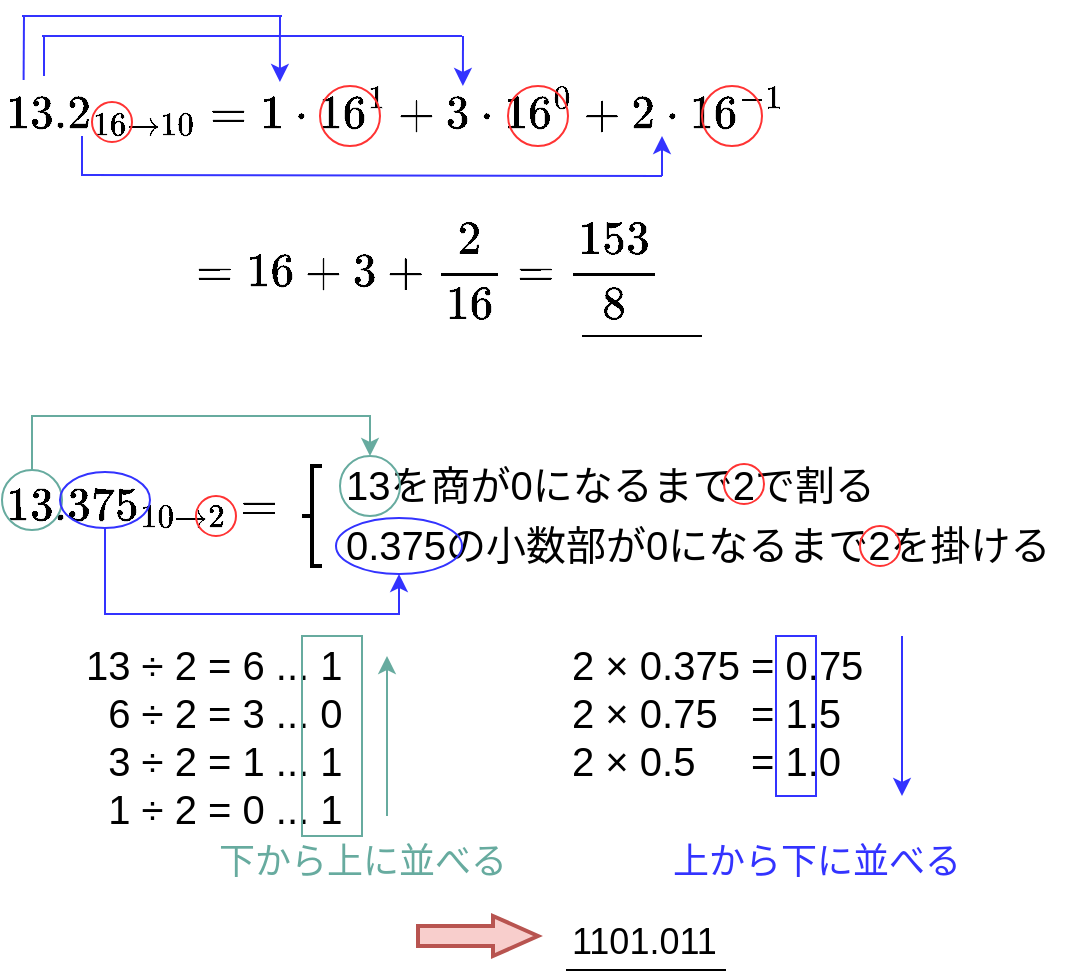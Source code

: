<mxfile version="11.3.0" type="device" pages="1"><diagram id="ZsJb6d2Ca2otnD4l2-6m" name="Page-1"><mxGraphModel dx="487" dy="660" grid="1" gridSize="10" guides="1" tooltips="1" connect="1" arrows="1" fold="1" page="1" pageScale="1" pageWidth="827" pageHeight="1169" math="1" shadow="0"><root><mxCell id="0"/><mxCell id="1" parent="0"/><mxCell id="-NpvucG_1J5mOSH0lK1v-2" value="&lt;font style=&quot;font-size: 20px&quot;&gt;`13.2_(16→10) = 1 * 16^1 + 3 * 16^0 + 2 * 16^-1`&lt;/font&gt;" style="text;html=1;resizable=0;points=[];autosize=1;align=left;verticalAlign=top;spacingTop=-4;" vertex="1" parent="1"><mxGeometry x="40" y="42" width="450" height="20" as="geometry"/></mxCell><mxCell id="-NpvucG_1J5mOSH0lK1v-3" value="&lt;font style=&quot;font-size: 20px&quot;&gt;`= 16 + 3 + 2/16 = 153/8`&lt;/font&gt;" style="text;html=1;resizable=0;points=[];autosize=1;align=left;verticalAlign=top;spacingTop=-4;" vertex="1" parent="1"><mxGeometry x="135" y="110" width="240" height="20" as="geometry"/></mxCell><mxCell id="-NpvucG_1J5mOSH0lK1v-4" value="" style="endArrow=none;html=1;" edge="1" parent="1"><mxGeometry width="50" height="50" relative="1" as="geometry"><mxPoint x="330" y="170" as="sourcePoint"/><mxPoint x="390" y="170" as="targetPoint"/></mxGeometry></mxCell><mxCell id="-NpvucG_1J5mOSH0lK1v-5" value="&lt;span style=&quot;font-size: 20px&quot;&gt;`13.375_(10→2) =`&lt;/span&gt;" style="text;html=1;resizable=0;points=[];autosize=1;align=left;verticalAlign=top;spacingTop=-4;" vertex="1" parent="1"><mxGeometry x="40" y="240" width="190" height="20" as="geometry"/></mxCell><mxCell id="-NpvucG_1J5mOSH0lK1v-6" value="&lt;span style=&quot;font-size: 20px&quot;&gt;13を商が0になるまで2で割る&lt;/span&gt;" style="text;html=1;resizable=0;points=[];autosize=1;align=left;verticalAlign=top;spacingTop=-4;" vertex="1" parent="1"><mxGeometry x="210" y="230" width="280" height="20" as="geometry"/></mxCell><mxCell id="-NpvucG_1J5mOSH0lK1v-7" value="&lt;span style=&quot;font-size: 20px&quot;&gt;0.375の小数部が0になるまで2を掛ける&lt;/span&gt;" style="text;html=1;resizable=0;points=[];autosize=1;align=left;verticalAlign=top;spacingTop=-4;" vertex="1" parent="1"><mxGeometry x="210" y="260" width="370" height="20" as="geometry"/></mxCell><mxCell id="-NpvucG_1J5mOSH0lK1v-8" value="" style="strokeWidth=2;html=1;shape=mxgraph.flowchart.annotation_2;align=left;pointerEvents=1" vertex="1" parent="1"><mxGeometry x="190" y="235" width="10" height="50" as="geometry"/></mxCell><mxCell id="-NpvucG_1J5mOSH0lK1v-11" value="" style="ellipse;whiteSpace=wrap;html=1;aspect=fixed;fillColor=none;strokeColor=#FF3333;" vertex="1" parent="1"><mxGeometry x="85" y="53" width="20" height="20" as="geometry"/></mxCell><mxCell id="-NpvucG_1J5mOSH0lK1v-14" value="" style="ellipse;whiteSpace=wrap;html=1;aspect=fixed;strokeColor=#FF3333;fillColor=none;" vertex="1" parent="1"><mxGeometry x="199" y="45" width="30" height="30" as="geometry"/></mxCell><mxCell id="-NpvucG_1J5mOSH0lK1v-19" value="" style="ellipse;whiteSpace=wrap;html=1;aspect=fixed;strokeColor=#FF3333;fillColor=none;" vertex="1" parent="1"><mxGeometry x="293" y="45" width="30" height="30" as="geometry"/></mxCell><mxCell id="-NpvucG_1J5mOSH0lK1v-20" value="" style="ellipse;whiteSpace=wrap;html=1;aspect=fixed;strokeColor=#FF3333;fillColor=none;" vertex="1" parent="1"><mxGeometry x="390" y="45" width="30" height="30" as="geometry"/></mxCell><mxCell id="-NpvucG_1J5mOSH0lK1v-21" value="" style="endArrow=none;html=1;exitX=0.024;exitY=0;exitDx=0;exitDy=0;exitPerimeter=0;strokeColor=#3333FF;endFill=0;" edge="1" parent="1" source="-NpvucG_1J5mOSH0lK1v-2"><mxGeometry width="50" height="50" relative="1" as="geometry"><mxPoint x="40" y="60" as="sourcePoint"/><mxPoint x="51" y="10" as="targetPoint"/></mxGeometry></mxCell><mxCell id="-NpvucG_1J5mOSH0lK1v-22" value="" style="endArrow=none;html=1;strokeColor=#3333FF;endFill=0;" edge="1" parent="1"><mxGeometry width="50" height="50" relative="1" as="geometry"><mxPoint x="50" y="10" as="sourcePoint"/><mxPoint x="180" y="10" as="targetPoint"/></mxGeometry></mxCell><mxCell id="-NpvucG_1J5mOSH0lK1v-23" value="" style="endArrow=classic;html=1;strokeColor=#3333FF;entryX=0.291;entryY=-0.15;entryDx=0;entryDy=0;entryPerimeter=0;" edge="1" parent="1"><mxGeometry width="50" height="50" relative="1" as="geometry"><mxPoint x="179" y="10" as="sourcePoint"/><mxPoint x="178.95" y="43" as="targetPoint"/></mxGeometry></mxCell><mxCell id="-NpvucG_1J5mOSH0lK1v-24" value="" style="endArrow=none;html=1;strokeColor=#3333FF;endFill=0;" edge="1" parent="1"><mxGeometry width="50" height="50" relative="1" as="geometry"><mxPoint x="61" y="40" as="sourcePoint"/><mxPoint x="61" y="20" as="targetPoint"/></mxGeometry></mxCell><mxCell id="-NpvucG_1J5mOSH0lK1v-25" value="" style="endArrow=none;html=1;strokeColor=#3333FF;endFill=0;" edge="1" parent="1"><mxGeometry width="50" height="50" relative="1" as="geometry"><mxPoint x="60" y="20" as="sourcePoint"/><mxPoint x="270" y="20" as="targetPoint"/></mxGeometry></mxCell><mxCell id="-NpvucG_1J5mOSH0lK1v-26" value="" style="endArrow=classic;html=1;strokeColor=#3333FF;entryX=0.291;entryY=-0.15;entryDx=0;entryDy=0;entryPerimeter=0;" edge="1" parent="1"><mxGeometry width="50" height="50" relative="1" as="geometry"><mxPoint x="270.5" y="20" as="sourcePoint"/><mxPoint x="270.45" y="45" as="targetPoint"/></mxGeometry></mxCell><mxCell id="-NpvucG_1J5mOSH0lK1v-27" value="" style="endArrow=none;html=1;strokeColor=#3333FF;endFill=0;" edge="1" parent="1"><mxGeometry width="50" height="50" relative="1" as="geometry"><mxPoint x="80" y="90" as="sourcePoint"/><mxPoint x="80" y="70" as="targetPoint"/></mxGeometry></mxCell><mxCell id="-NpvucG_1J5mOSH0lK1v-28" value="" style="endArrow=none;html=1;strokeColor=#3333FF;endFill=0;" edge="1" parent="1"><mxGeometry width="50" height="50" relative="1" as="geometry"><mxPoint x="80" y="89.5" as="sourcePoint"/><mxPoint x="370" y="90" as="targetPoint"/></mxGeometry></mxCell><mxCell id="-NpvucG_1J5mOSH0lK1v-29" value="" style="endArrow=classic;html=1;strokeColor=#3333FF;" edge="1" parent="1"><mxGeometry width="50" height="50" relative="1" as="geometry"><mxPoint x="370" y="90" as="sourcePoint"/><mxPoint x="370" y="70" as="targetPoint"/></mxGeometry></mxCell><mxCell id="-NpvucG_1J5mOSH0lK1v-37" style="edgeStyle=orthogonalEdgeStyle;rounded=0;orthogonalLoop=1;jettySize=auto;html=1;entryX=0.5;entryY=0;entryDx=0;entryDy=0;endArrow=classic;endFill=1;strokeColor=#67AB9F;" edge="1" parent="1" source="-NpvucG_1J5mOSH0lK1v-30" target="-NpvucG_1J5mOSH0lK1v-31"><mxGeometry relative="1" as="geometry"><Array as="points"><mxPoint x="55" y="210"/><mxPoint x="224" y="210"/></Array></mxGeometry></mxCell><mxCell id="-NpvucG_1J5mOSH0lK1v-30" value="" style="ellipse;whiteSpace=wrap;html=1;aspect=fixed;strokeColor=#67AB9F;fillColor=none;" vertex="1" parent="1"><mxGeometry x="40" y="237" width="30" height="30" as="geometry"/></mxCell><mxCell id="-NpvucG_1J5mOSH0lK1v-31" value="" style="ellipse;whiteSpace=wrap;html=1;aspect=fixed;strokeColor=#67AB9F;fillColor=none;" vertex="1" parent="1"><mxGeometry x="209" y="230" width="30" height="30" as="geometry"/></mxCell><mxCell id="-NpvucG_1J5mOSH0lK1v-34" style="edgeStyle=orthogonalEdgeStyle;rounded=0;orthogonalLoop=1;jettySize=auto;html=1;entryX=0.5;entryY=1;entryDx=0;entryDy=0;endArrow=classic;endFill=1;strokeColor=#3333FF;" edge="1" parent="1" source="-NpvucG_1J5mOSH0lK1v-32" target="-NpvucG_1J5mOSH0lK1v-33"><mxGeometry relative="1" as="geometry"><Array as="points"><mxPoint x="92" y="309"/><mxPoint x="239" y="309"/></Array></mxGeometry></mxCell><mxCell id="-NpvucG_1J5mOSH0lK1v-32" value="" style="ellipse;whiteSpace=wrap;html=1;strokeColor=#3333FF;fillColor=none;" vertex="1" parent="1"><mxGeometry x="69" y="238" width="45" height="28" as="geometry"/></mxCell><mxCell id="-NpvucG_1J5mOSH0lK1v-33" value="" style="ellipse;whiteSpace=wrap;html=1;strokeColor=#3333FF;fillColor=none;" vertex="1" parent="1"><mxGeometry x="207" y="261" width="63" height="28" as="geometry"/></mxCell><mxCell id="-NpvucG_1J5mOSH0lK1v-38" value="" style="ellipse;whiteSpace=wrap;html=1;aspect=fixed;fillColor=none;strokeColor=#FF3333;" vertex="1" parent="1"><mxGeometry x="137" y="250" width="20" height="20" as="geometry"/></mxCell><mxCell id="-NpvucG_1J5mOSH0lK1v-39" value="" style="ellipse;whiteSpace=wrap;html=1;aspect=fixed;strokeColor=#FF3333;fillColor=none;" vertex="1" parent="1"><mxGeometry x="401" y="234" width="20" height="20" as="geometry"/></mxCell><mxCell id="-NpvucG_1J5mOSH0lK1v-40" value="" style="ellipse;whiteSpace=wrap;html=1;aspect=fixed;strokeColor=#FF3333;fillColor=none;" vertex="1" parent="1"><mxGeometry x="469" y="265" width="20" height="20" as="geometry"/></mxCell><mxCell id="-NpvucG_1J5mOSH0lK1v-41" value="13 ÷ 2 = 6 ... 1&lt;br style=&quot;font-size: 20px;&quot;&gt;&amp;nbsp; 6 ÷ 2 = 3 ... 0&lt;br style=&quot;font-size: 20px;&quot;&gt;&amp;nbsp; 3 ÷ 2 = 1 ... 1&lt;br style=&quot;font-size: 20px;&quot;&gt;&amp;nbsp; 1 ÷ 2 = 0 ... 1" style="text;html=1;resizable=0;points=[];autosize=1;align=left;verticalAlign=top;spacingTop=-4;fontSize=20;" vertex="1" parent="1"><mxGeometry x="80" y="320" width="90" height="60" as="geometry"/></mxCell><mxCell id="-NpvucG_1J5mOSH0lK1v-42" value="" style="endArrow=classic;html=1;strokeColor=#67AB9F;fontSize=20;" edge="1" parent="1"><mxGeometry width="50" height="50" relative="1" as="geometry"><mxPoint x="232.5" y="410" as="sourcePoint"/><mxPoint x="232.5" y="330" as="targetPoint"/></mxGeometry></mxCell><mxCell id="-NpvucG_1J5mOSH0lK1v-43" value="下から上に並べる" style="text;html=1;resizable=0;points=[];autosize=1;align=center;verticalAlign=top;spacingTop=-4;fontSize=18;fontColor=#67AB9F;" vertex="1" parent="1"><mxGeometry x="130" y="420" width="180" height="30" as="geometry"/></mxCell><mxCell id="-NpvucG_1J5mOSH0lK1v-44" value="2 × 0.375 = 0.75&lt;br&gt;2 × 0.75&amp;nbsp; &amp;nbsp;= 1.5&lt;br&gt;2 × 0.5&amp;nbsp; &amp;nbsp; &amp;nbsp;= 1.0" style="text;html=1;resizable=0;points=[];autosize=1;align=left;verticalAlign=top;spacingTop=-4;fontSize=20;" vertex="1" parent="1"><mxGeometry x="323" y="320" width="160" height="70" as="geometry"/></mxCell><mxCell id="-NpvucG_1J5mOSH0lK1v-45" value="" style="rounded=0;whiteSpace=wrap;html=1;strokeColor=#67AB9F;fillColor=none;fontSize=18;fontColor=#67AB9F;align=center;" vertex="1" parent="1"><mxGeometry x="190" y="320" width="30" height="100" as="geometry"/></mxCell><mxCell id="-NpvucG_1J5mOSH0lK1v-46" value="" style="rounded=0;whiteSpace=wrap;html=1;strokeColor=#3333FF;fillColor=none;fontSize=18;fontColor=#67AB9F;align=center;" vertex="1" parent="1"><mxGeometry x="427" y="320" width="20" height="80" as="geometry"/></mxCell><mxCell id="-NpvucG_1J5mOSH0lK1v-47" value="" style="endArrow=classic;html=1;strokeColor=#3333FF;fontSize=20;" edge="1" parent="1"><mxGeometry width="50" height="50" relative="1" as="geometry"><mxPoint x="490" y="320" as="sourcePoint"/><mxPoint x="490" y="400" as="targetPoint"/></mxGeometry></mxCell><mxCell id="-NpvucG_1J5mOSH0lK1v-48" value="上から下に並べる" style="text;html=1;resizable=0;points=[];autosize=1;align=center;verticalAlign=top;spacingTop=-4;fontSize=18;fontColor=#3333FF;" vertex="1" parent="1"><mxGeometry x="367" y="420" width="160" height="20" as="geometry"/></mxCell><mxCell id="-NpvucG_1J5mOSH0lK1v-49" value="1101.011" style="text;html=1;resizable=0;points=[];autosize=1;align=left;verticalAlign=top;spacingTop=-4;fontSize=18;fontColor=#000000;" vertex="1" parent="1"><mxGeometry x="323" y="460" width="90" height="20" as="geometry"/></mxCell><mxCell id="-NpvucG_1J5mOSH0lK1v-50" value="" style="verticalLabelPosition=bottom;verticalAlign=top;html=1;strokeWidth=2;shape=mxgraph.arrows2.arrow;dy=0.5;dx=22.5;notch=0;fillColor=#f8cecc;fontSize=18;align=center;strokeColor=#b85450;" vertex="1" parent="1"><mxGeometry x="248" y="460" width="60" height="20" as="geometry"/></mxCell><mxCell id="-NpvucG_1J5mOSH0lK1v-51" value="" style="endArrow=none;html=1;strokeColor=#000000;fontSize=18;fontColor=#000000;" edge="1" parent="1"><mxGeometry width="50" height="50" relative="1" as="geometry"><mxPoint x="322" y="487" as="sourcePoint"/><mxPoint x="402" y="487" as="targetPoint"/></mxGeometry></mxCell></root></mxGraphModel></diagram></mxfile>